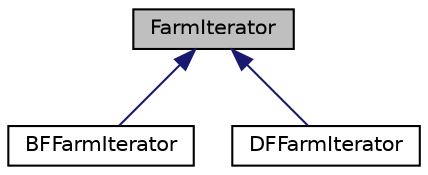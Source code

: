 digraph "FarmIterator"
{
 // LATEX_PDF_SIZE
  edge [fontname="Helvetica",fontsize="10",labelfontname="Helvetica",labelfontsize="10"];
  node [fontname="Helvetica",fontsize="10",shape=record];
  Node1 [label="FarmIterator",height=0.2,width=0.4,color="black", fillcolor="grey75", style="filled", fontcolor="black",tooltip="Abstract class representing the Iterator for traversing FarmUnits."];
  Node1 -> Node2 [dir="back",color="midnightblue",fontsize="10",style="solid"];
  Node2 [label="BFFarmIterator",height=0.2,width=0.4,color="black", fillcolor="white", style="filled",URL="$classBFFarmIterator.html",tooltip="Concrete iterator implementing Breadth-First Traversal for farm units."];
  Node1 -> Node3 [dir="back",color="midnightblue",fontsize="10",style="solid"];
  Node3 [label="DFFarmIterator",height=0.2,width=0.4,color="black", fillcolor="white", style="filled",URL="$classDFFarmIterator.html",tooltip="Implements the depth-first traversal iterator for farm units."];
}
